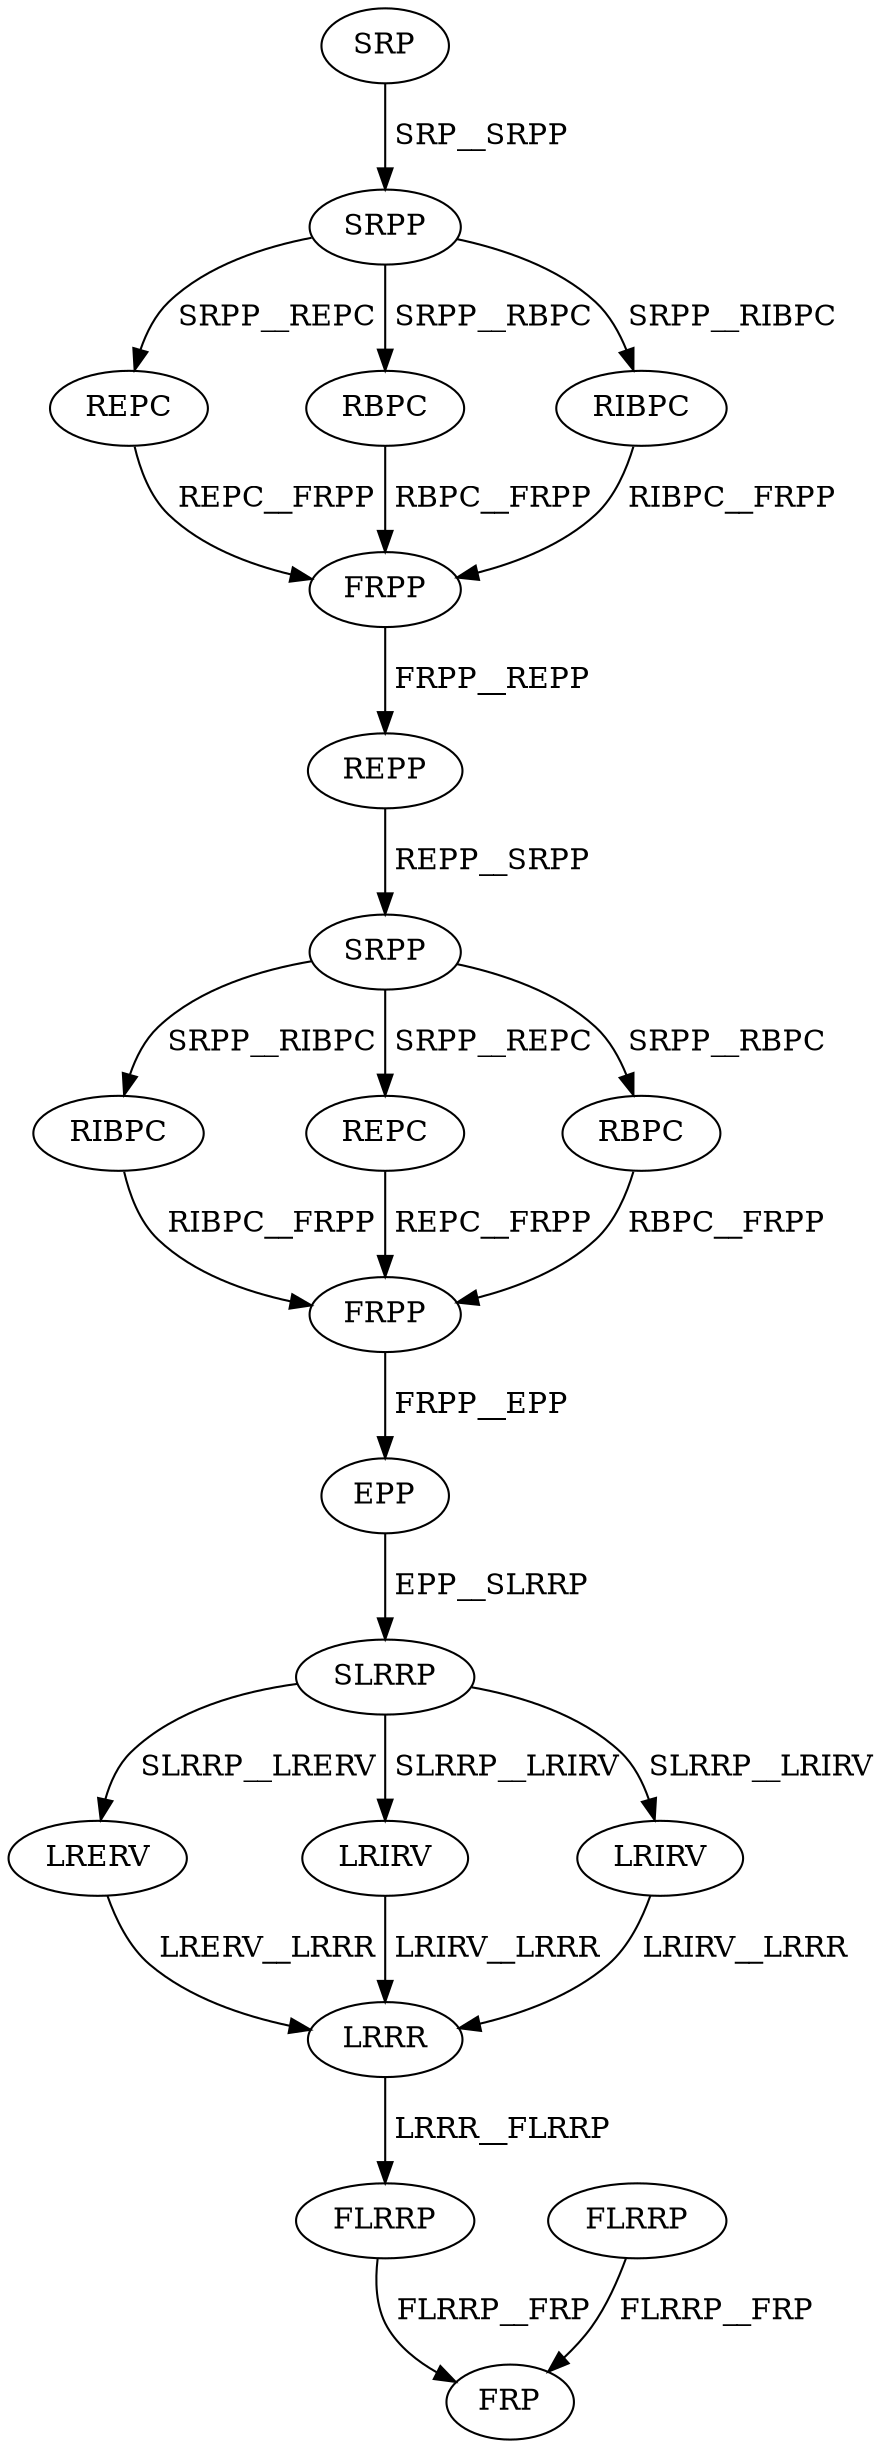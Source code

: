 digraph G { 
1 [label="SRP",color=black,fontcolor=black];
2 [label="SRPP",color=black,fontcolor=black];
3 [label="REPC",color=black,fontcolor=black];
4 [label="RBPC",color=black,fontcolor=black];
5 [label="RIBPC",color=black,fontcolor=black];
6 [label="FRPP",color=black,fontcolor=black];
7 [label="REPP",color=black,fontcolor=black];
8 [label="SRPP",color=black,fontcolor=black];
9 [label="RIBPC",color=black,fontcolor=black];
10 [label="REPC",color=black,fontcolor=black];
11 [label="RBPC",color=black,fontcolor=black];
12 [label="FRPP",color=black,fontcolor=black];
13 [label="EPP",color=black,fontcolor=black];
14 [label="SLRRP",color=black,fontcolor=black];
15 [label="LRERV",color=black,fontcolor=black];
16 [label="LRIRV",color=black,fontcolor=black];
17 [label="LRIRV",color=black,fontcolor=black];
18 [label="FLRRP",color=black,fontcolor=black];
19 [label="LRRR",color=black,fontcolor=black];
20 [label="FLRRP",color=black,fontcolor=black];
21 [label="FRP",color=black,fontcolor=black];
1->2[label=" SRP__SRPP",color=black,fontcolor=black];
2->3[label=" SRPP__REPC",color=black,fontcolor=black];
2->4[label=" SRPP__RBPC",color=black,fontcolor=black];
2->5[label=" SRPP__RIBPC",color=black,fontcolor=black];
3->6[label=" REPC__FRPP",color=black,fontcolor=black];
4->6[label=" RBPC__FRPP",color=black,fontcolor=black];
5->6[label=" RIBPC__FRPP",color=black,fontcolor=black];
6->7[label=" FRPP__REPP",color=black,fontcolor=black];
7->8[label=" REPP__SRPP",color=black,fontcolor=black];
8->9[label=" SRPP__RIBPC",color=black,fontcolor=black];
8->10[label=" SRPP__REPC",color=black,fontcolor=black];
8->11[label=" SRPP__RBPC",color=black,fontcolor=black];
9->12[label=" RIBPC__FRPP",color=black,fontcolor=black];
10->12[label=" REPC__FRPP",color=black,fontcolor=black];
11->12[label=" RBPC__FRPP",color=black,fontcolor=black];
12->13[label=" FRPP__EPP",color=black,fontcolor=black];
13->14[label=" EPP__SLRRP",color=black,fontcolor=black];
14->15[label=" SLRRP__LRERV",color=black,fontcolor=black];
14->16[label=" SLRRP__LRIRV",color=black,fontcolor=black];
14->17[label=" SLRRP__LRIRV",color=black,fontcolor=black];
15->19[label=" LRERV__LRRR",color=black,fontcolor=black];
16->19[label=" LRIRV__LRRR",color=black,fontcolor=black];
17->19[label=" LRIRV__LRRR",color=black,fontcolor=black];
18->21[label=" FLRRP__FRP",color=black,fontcolor=black];
19->20[label=" LRRR__FLRRP",color=black,fontcolor=black];
20->21[label=" FLRRP__FRP",color=black,fontcolor=black];
}
